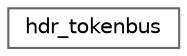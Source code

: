 digraph "Graphical Class Hierarchy"
{
 // LATEX_PDF_SIZE
  bgcolor="transparent";
  edge [fontname=Helvetica,fontsize=10,labelfontname=Helvetica,labelfontsize=10];
  node [fontname=Helvetica,fontsize=10,shape=box,height=0.2,width=0.4];
  rankdir="LR";
  Node0 [id="Node000000",label="hdr_tokenbus",height=0.2,width=0.4,color="grey40", fillcolor="white", style="filled",URL="$structhdr__tokenbus.html",tooltip="Header of the token bus protocol."];
}
